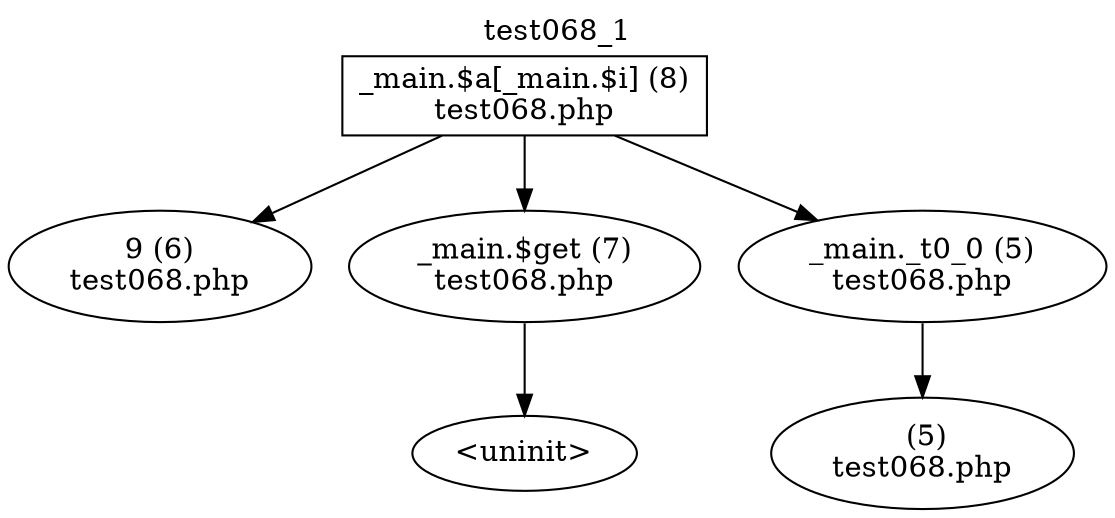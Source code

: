 digraph cfg {
  label="test068_1";
  labelloc=t;
  n1 [shape=box, label="_main.$a[_main.$i] (8)\ntest068.php"];
  n2 [shape=ellipse, label="9 (6)\ntest068.php"];
  n3 [shape=ellipse, label="_main.$get (7)\ntest068.php"];
  n4 [shape=ellipse, label="_main._t0_0 (5)\ntest068.php"];
  n5 [shape=ellipse, label="<uninit>"];
  n6 [shape=ellipse, label=" (5)\ntest068.php"];
  n1 -> n2;
  n1 -> n3;
  n1 -> n4;
  n3 -> n5;
  n4 -> n6;
}
